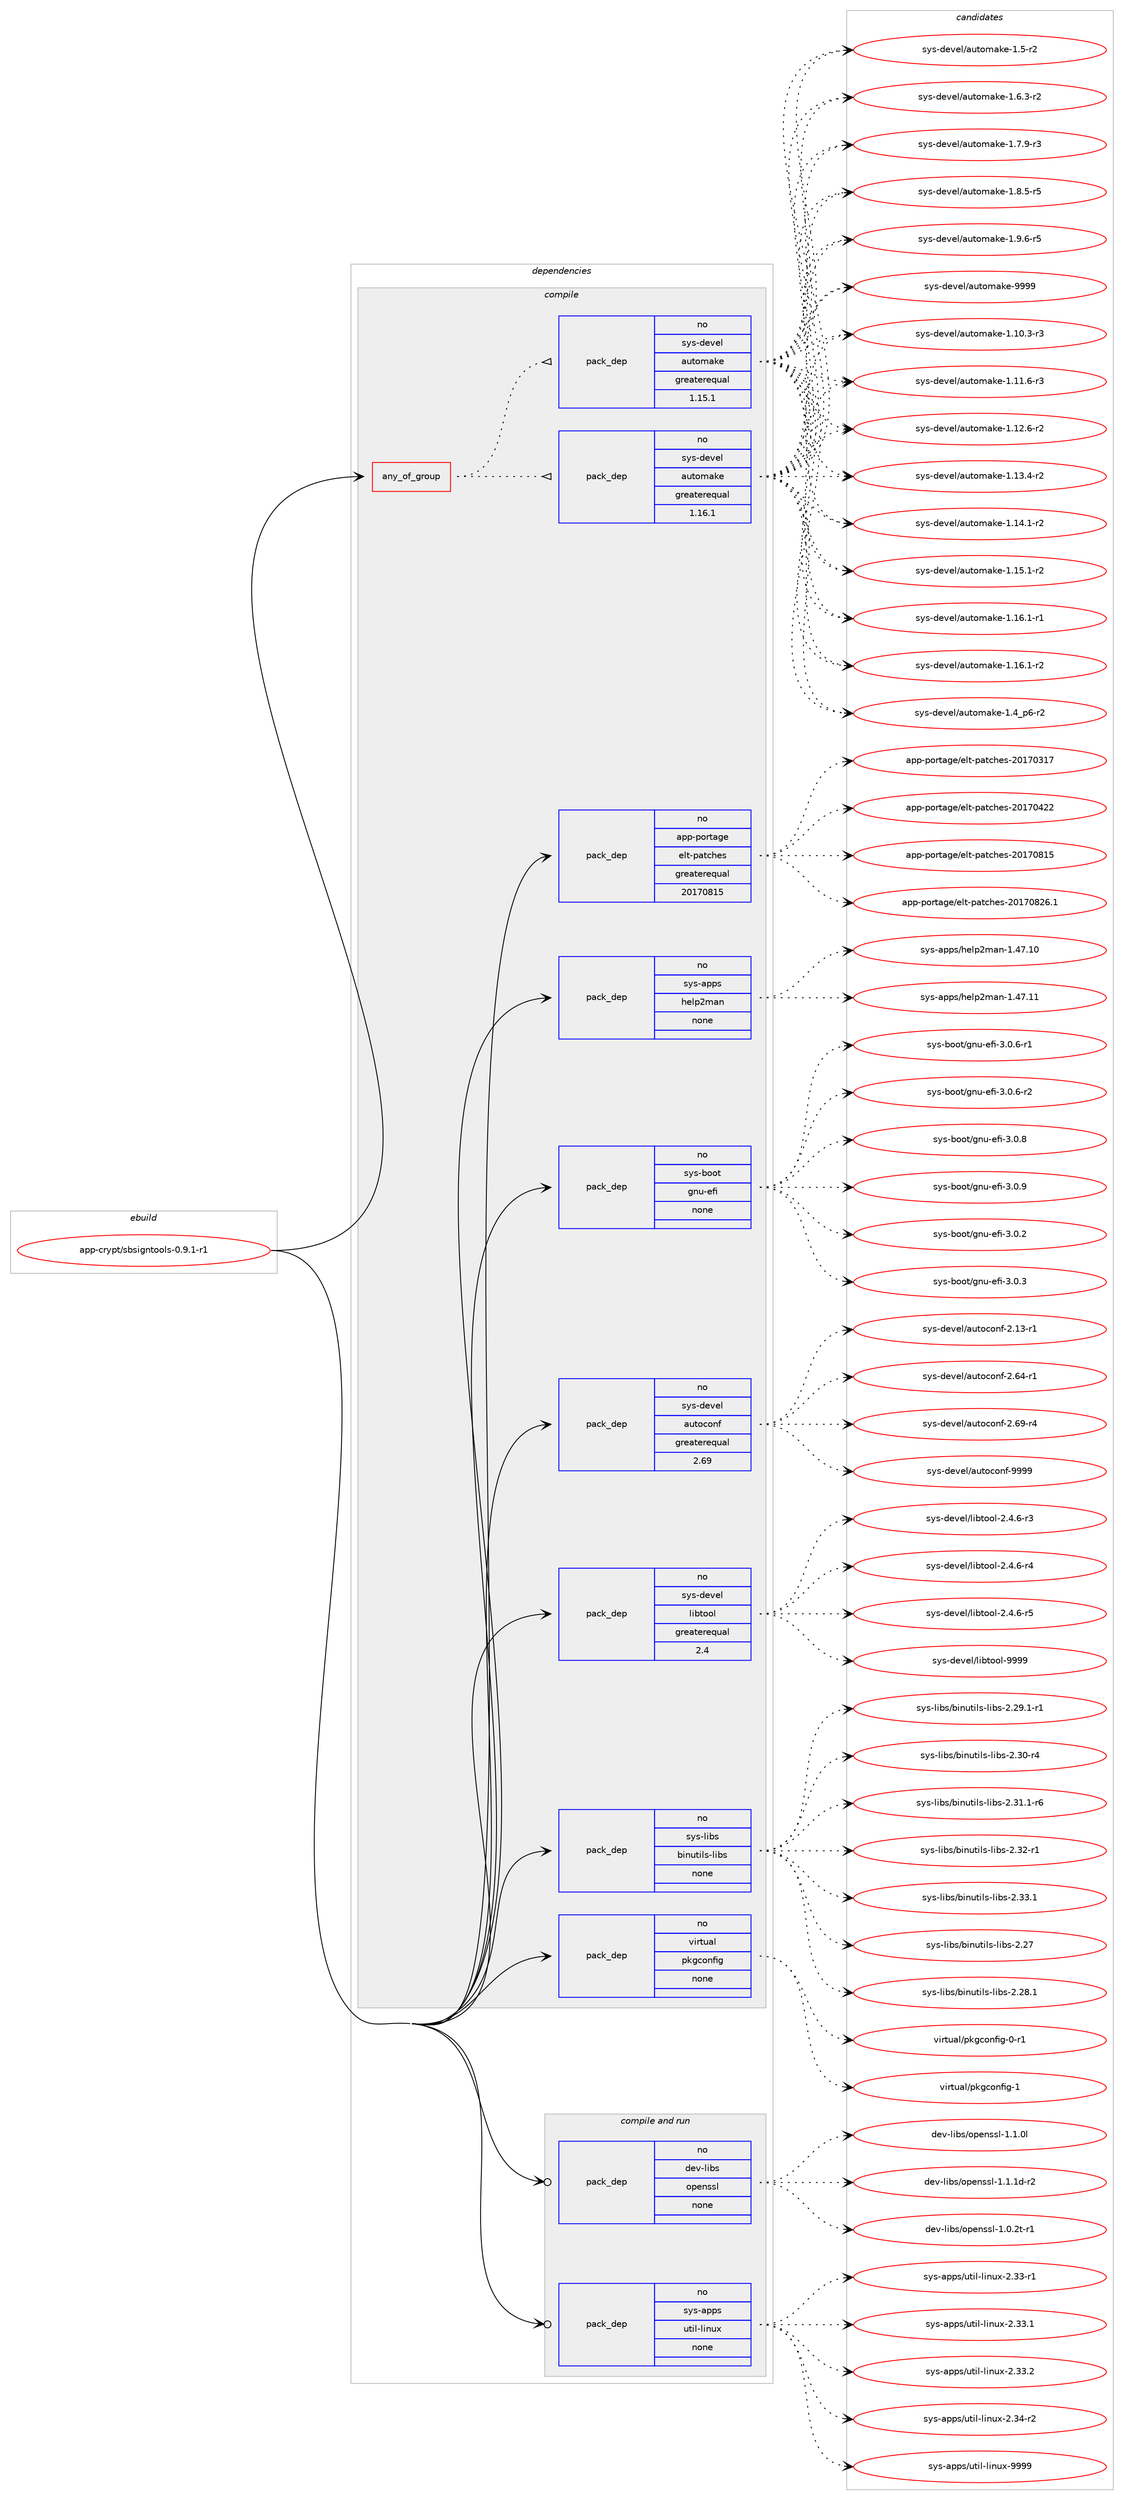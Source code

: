 digraph prolog {

# *************
# Graph options
# *************

newrank=true;
concentrate=true;
compound=true;
graph [rankdir=LR,fontname=Helvetica,fontsize=10,ranksep=1.5];#, ranksep=2.5, nodesep=0.2];
edge  [arrowhead=vee];
node  [fontname=Helvetica,fontsize=10];

# **********
# The ebuild
# **********

subgraph cluster_leftcol {
color=gray;
rank=same;
label=<<i>ebuild</i>>;
id [label="app-crypt/sbsigntools-0.9.1-r1", color=red, width=4, href="../app-crypt/sbsigntools-0.9.1-r1.svg"];
}

# ****************
# The dependencies
# ****************

subgraph cluster_midcol {
color=gray;
label=<<i>dependencies</i>>;
subgraph cluster_compile {
fillcolor="#eeeeee";
style=filled;
label=<<i>compile</i>>;
subgraph any8385 {
dependency477898 [label=<<TABLE BORDER="0" CELLBORDER="1" CELLSPACING="0" CELLPADDING="4"><TR><TD CELLPADDING="10">any_of_group</TD></TR></TABLE>>, shape=none, color=red];subgraph pack355216 {
dependency477899 [label=<<TABLE BORDER="0" CELLBORDER="1" CELLSPACING="0" CELLPADDING="4" WIDTH="220"><TR><TD ROWSPAN="6" CELLPADDING="30">pack_dep</TD></TR><TR><TD WIDTH="110">no</TD></TR><TR><TD>sys-devel</TD></TR><TR><TD>automake</TD></TR><TR><TD>greaterequal</TD></TR><TR><TD>1.16.1</TD></TR></TABLE>>, shape=none, color=blue];
}
dependency477898:e -> dependency477899:w [weight=20,style="dotted",arrowhead="oinv"];
subgraph pack355217 {
dependency477900 [label=<<TABLE BORDER="0" CELLBORDER="1" CELLSPACING="0" CELLPADDING="4" WIDTH="220"><TR><TD ROWSPAN="6" CELLPADDING="30">pack_dep</TD></TR><TR><TD WIDTH="110">no</TD></TR><TR><TD>sys-devel</TD></TR><TR><TD>automake</TD></TR><TR><TD>greaterequal</TD></TR><TR><TD>1.15.1</TD></TR></TABLE>>, shape=none, color=blue];
}
dependency477898:e -> dependency477900:w [weight=20,style="dotted",arrowhead="oinv"];
}
id:e -> dependency477898:w [weight=20,style="solid",arrowhead="vee"];
subgraph pack355218 {
dependency477901 [label=<<TABLE BORDER="0" CELLBORDER="1" CELLSPACING="0" CELLPADDING="4" WIDTH="220"><TR><TD ROWSPAN="6" CELLPADDING="30">pack_dep</TD></TR><TR><TD WIDTH="110">no</TD></TR><TR><TD>app-portage</TD></TR><TR><TD>elt-patches</TD></TR><TR><TD>greaterequal</TD></TR><TR><TD>20170815</TD></TR></TABLE>>, shape=none, color=blue];
}
id:e -> dependency477901:w [weight=20,style="solid",arrowhead="vee"];
subgraph pack355219 {
dependency477902 [label=<<TABLE BORDER="0" CELLBORDER="1" CELLSPACING="0" CELLPADDING="4" WIDTH="220"><TR><TD ROWSPAN="6" CELLPADDING="30">pack_dep</TD></TR><TR><TD WIDTH="110">no</TD></TR><TR><TD>sys-apps</TD></TR><TR><TD>help2man</TD></TR><TR><TD>none</TD></TR><TR><TD></TD></TR></TABLE>>, shape=none, color=blue];
}
id:e -> dependency477902:w [weight=20,style="solid",arrowhead="vee"];
subgraph pack355220 {
dependency477903 [label=<<TABLE BORDER="0" CELLBORDER="1" CELLSPACING="0" CELLPADDING="4" WIDTH="220"><TR><TD ROWSPAN="6" CELLPADDING="30">pack_dep</TD></TR><TR><TD WIDTH="110">no</TD></TR><TR><TD>sys-boot</TD></TR><TR><TD>gnu-efi</TD></TR><TR><TD>none</TD></TR><TR><TD></TD></TR></TABLE>>, shape=none, color=blue];
}
id:e -> dependency477903:w [weight=20,style="solid",arrowhead="vee"];
subgraph pack355221 {
dependency477904 [label=<<TABLE BORDER="0" CELLBORDER="1" CELLSPACING="0" CELLPADDING="4" WIDTH="220"><TR><TD ROWSPAN="6" CELLPADDING="30">pack_dep</TD></TR><TR><TD WIDTH="110">no</TD></TR><TR><TD>sys-devel</TD></TR><TR><TD>autoconf</TD></TR><TR><TD>greaterequal</TD></TR><TR><TD>2.69</TD></TR></TABLE>>, shape=none, color=blue];
}
id:e -> dependency477904:w [weight=20,style="solid",arrowhead="vee"];
subgraph pack355222 {
dependency477905 [label=<<TABLE BORDER="0" CELLBORDER="1" CELLSPACING="0" CELLPADDING="4" WIDTH="220"><TR><TD ROWSPAN="6" CELLPADDING="30">pack_dep</TD></TR><TR><TD WIDTH="110">no</TD></TR><TR><TD>sys-devel</TD></TR><TR><TD>libtool</TD></TR><TR><TD>greaterequal</TD></TR><TR><TD>2.4</TD></TR></TABLE>>, shape=none, color=blue];
}
id:e -> dependency477905:w [weight=20,style="solid",arrowhead="vee"];
subgraph pack355223 {
dependency477906 [label=<<TABLE BORDER="0" CELLBORDER="1" CELLSPACING="0" CELLPADDING="4" WIDTH="220"><TR><TD ROWSPAN="6" CELLPADDING="30">pack_dep</TD></TR><TR><TD WIDTH="110">no</TD></TR><TR><TD>sys-libs</TD></TR><TR><TD>binutils-libs</TD></TR><TR><TD>none</TD></TR><TR><TD></TD></TR></TABLE>>, shape=none, color=blue];
}
id:e -> dependency477906:w [weight=20,style="solid",arrowhead="vee"];
subgraph pack355224 {
dependency477907 [label=<<TABLE BORDER="0" CELLBORDER="1" CELLSPACING="0" CELLPADDING="4" WIDTH="220"><TR><TD ROWSPAN="6" CELLPADDING="30">pack_dep</TD></TR><TR><TD WIDTH="110">no</TD></TR><TR><TD>virtual</TD></TR><TR><TD>pkgconfig</TD></TR><TR><TD>none</TD></TR><TR><TD></TD></TR></TABLE>>, shape=none, color=blue];
}
id:e -> dependency477907:w [weight=20,style="solid",arrowhead="vee"];
}
subgraph cluster_compileandrun {
fillcolor="#eeeeee";
style=filled;
label=<<i>compile and run</i>>;
subgraph pack355225 {
dependency477908 [label=<<TABLE BORDER="0" CELLBORDER="1" CELLSPACING="0" CELLPADDING="4" WIDTH="220"><TR><TD ROWSPAN="6" CELLPADDING="30">pack_dep</TD></TR><TR><TD WIDTH="110">no</TD></TR><TR><TD>dev-libs</TD></TR><TR><TD>openssl</TD></TR><TR><TD>none</TD></TR><TR><TD></TD></TR></TABLE>>, shape=none, color=blue];
}
id:e -> dependency477908:w [weight=20,style="solid",arrowhead="odotvee"];
subgraph pack355226 {
dependency477909 [label=<<TABLE BORDER="0" CELLBORDER="1" CELLSPACING="0" CELLPADDING="4" WIDTH="220"><TR><TD ROWSPAN="6" CELLPADDING="30">pack_dep</TD></TR><TR><TD WIDTH="110">no</TD></TR><TR><TD>sys-apps</TD></TR><TR><TD>util-linux</TD></TR><TR><TD>none</TD></TR><TR><TD></TD></TR></TABLE>>, shape=none, color=blue];
}
id:e -> dependency477909:w [weight=20,style="solid",arrowhead="odotvee"];
}
subgraph cluster_run {
fillcolor="#eeeeee";
style=filled;
label=<<i>run</i>>;
}
}

# **************
# The candidates
# **************

subgraph cluster_choices {
rank=same;
color=gray;
label=<<i>candidates</i>>;

subgraph choice355216 {
color=black;
nodesep=1;
choice11512111545100101118101108479711711611110997107101454946494846514511451 [label="sys-devel/automake-1.10.3-r3", color=red, width=4,href="../sys-devel/automake-1.10.3-r3.svg"];
choice11512111545100101118101108479711711611110997107101454946494946544511451 [label="sys-devel/automake-1.11.6-r3", color=red, width=4,href="../sys-devel/automake-1.11.6-r3.svg"];
choice11512111545100101118101108479711711611110997107101454946495046544511450 [label="sys-devel/automake-1.12.6-r2", color=red, width=4,href="../sys-devel/automake-1.12.6-r2.svg"];
choice11512111545100101118101108479711711611110997107101454946495146524511450 [label="sys-devel/automake-1.13.4-r2", color=red, width=4,href="../sys-devel/automake-1.13.4-r2.svg"];
choice11512111545100101118101108479711711611110997107101454946495246494511450 [label="sys-devel/automake-1.14.1-r2", color=red, width=4,href="../sys-devel/automake-1.14.1-r2.svg"];
choice11512111545100101118101108479711711611110997107101454946495346494511450 [label="sys-devel/automake-1.15.1-r2", color=red, width=4,href="../sys-devel/automake-1.15.1-r2.svg"];
choice11512111545100101118101108479711711611110997107101454946495446494511449 [label="sys-devel/automake-1.16.1-r1", color=red, width=4,href="../sys-devel/automake-1.16.1-r1.svg"];
choice11512111545100101118101108479711711611110997107101454946495446494511450 [label="sys-devel/automake-1.16.1-r2", color=red, width=4,href="../sys-devel/automake-1.16.1-r2.svg"];
choice115121115451001011181011084797117116111109971071014549465295112544511450 [label="sys-devel/automake-1.4_p6-r2", color=red, width=4,href="../sys-devel/automake-1.4_p6-r2.svg"];
choice11512111545100101118101108479711711611110997107101454946534511450 [label="sys-devel/automake-1.5-r2", color=red, width=4,href="../sys-devel/automake-1.5-r2.svg"];
choice115121115451001011181011084797117116111109971071014549465446514511450 [label="sys-devel/automake-1.6.3-r2", color=red, width=4,href="../sys-devel/automake-1.6.3-r2.svg"];
choice115121115451001011181011084797117116111109971071014549465546574511451 [label="sys-devel/automake-1.7.9-r3", color=red, width=4,href="../sys-devel/automake-1.7.9-r3.svg"];
choice115121115451001011181011084797117116111109971071014549465646534511453 [label="sys-devel/automake-1.8.5-r5", color=red, width=4,href="../sys-devel/automake-1.8.5-r5.svg"];
choice115121115451001011181011084797117116111109971071014549465746544511453 [label="sys-devel/automake-1.9.6-r5", color=red, width=4,href="../sys-devel/automake-1.9.6-r5.svg"];
choice115121115451001011181011084797117116111109971071014557575757 [label="sys-devel/automake-9999", color=red, width=4,href="../sys-devel/automake-9999.svg"];
dependency477899:e -> choice11512111545100101118101108479711711611110997107101454946494846514511451:w [style=dotted,weight="100"];
dependency477899:e -> choice11512111545100101118101108479711711611110997107101454946494946544511451:w [style=dotted,weight="100"];
dependency477899:e -> choice11512111545100101118101108479711711611110997107101454946495046544511450:w [style=dotted,weight="100"];
dependency477899:e -> choice11512111545100101118101108479711711611110997107101454946495146524511450:w [style=dotted,weight="100"];
dependency477899:e -> choice11512111545100101118101108479711711611110997107101454946495246494511450:w [style=dotted,weight="100"];
dependency477899:e -> choice11512111545100101118101108479711711611110997107101454946495346494511450:w [style=dotted,weight="100"];
dependency477899:e -> choice11512111545100101118101108479711711611110997107101454946495446494511449:w [style=dotted,weight="100"];
dependency477899:e -> choice11512111545100101118101108479711711611110997107101454946495446494511450:w [style=dotted,weight="100"];
dependency477899:e -> choice115121115451001011181011084797117116111109971071014549465295112544511450:w [style=dotted,weight="100"];
dependency477899:e -> choice11512111545100101118101108479711711611110997107101454946534511450:w [style=dotted,weight="100"];
dependency477899:e -> choice115121115451001011181011084797117116111109971071014549465446514511450:w [style=dotted,weight="100"];
dependency477899:e -> choice115121115451001011181011084797117116111109971071014549465546574511451:w [style=dotted,weight="100"];
dependency477899:e -> choice115121115451001011181011084797117116111109971071014549465646534511453:w [style=dotted,weight="100"];
dependency477899:e -> choice115121115451001011181011084797117116111109971071014549465746544511453:w [style=dotted,weight="100"];
dependency477899:e -> choice115121115451001011181011084797117116111109971071014557575757:w [style=dotted,weight="100"];
}
subgraph choice355217 {
color=black;
nodesep=1;
choice11512111545100101118101108479711711611110997107101454946494846514511451 [label="sys-devel/automake-1.10.3-r3", color=red, width=4,href="../sys-devel/automake-1.10.3-r3.svg"];
choice11512111545100101118101108479711711611110997107101454946494946544511451 [label="sys-devel/automake-1.11.6-r3", color=red, width=4,href="../sys-devel/automake-1.11.6-r3.svg"];
choice11512111545100101118101108479711711611110997107101454946495046544511450 [label="sys-devel/automake-1.12.6-r2", color=red, width=4,href="../sys-devel/automake-1.12.6-r2.svg"];
choice11512111545100101118101108479711711611110997107101454946495146524511450 [label="sys-devel/automake-1.13.4-r2", color=red, width=4,href="../sys-devel/automake-1.13.4-r2.svg"];
choice11512111545100101118101108479711711611110997107101454946495246494511450 [label="sys-devel/automake-1.14.1-r2", color=red, width=4,href="../sys-devel/automake-1.14.1-r2.svg"];
choice11512111545100101118101108479711711611110997107101454946495346494511450 [label="sys-devel/automake-1.15.1-r2", color=red, width=4,href="../sys-devel/automake-1.15.1-r2.svg"];
choice11512111545100101118101108479711711611110997107101454946495446494511449 [label="sys-devel/automake-1.16.1-r1", color=red, width=4,href="../sys-devel/automake-1.16.1-r1.svg"];
choice11512111545100101118101108479711711611110997107101454946495446494511450 [label="sys-devel/automake-1.16.1-r2", color=red, width=4,href="../sys-devel/automake-1.16.1-r2.svg"];
choice115121115451001011181011084797117116111109971071014549465295112544511450 [label="sys-devel/automake-1.4_p6-r2", color=red, width=4,href="../sys-devel/automake-1.4_p6-r2.svg"];
choice11512111545100101118101108479711711611110997107101454946534511450 [label="sys-devel/automake-1.5-r2", color=red, width=4,href="../sys-devel/automake-1.5-r2.svg"];
choice115121115451001011181011084797117116111109971071014549465446514511450 [label="sys-devel/automake-1.6.3-r2", color=red, width=4,href="../sys-devel/automake-1.6.3-r2.svg"];
choice115121115451001011181011084797117116111109971071014549465546574511451 [label="sys-devel/automake-1.7.9-r3", color=red, width=4,href="../sys-devel/automake-1.7.9-r3.svg"];
choice115121115451001011181011084797117116111109971071014549465646534511453 [label="sys-devel/automake-1.8.5-r5", color=red, width=4,href="../sys-devel/automake-1.8.5-r5.svg"];
choice115121115451001011181011084797117116111109971071014549465746544511453 [label="sys-devel/automake-1.9.6-r5", color=red, width=4,href="../sys-devel/automake-1.9.6-r5.svg"];
choice115121115451001011181011084797117116111109971071014557575757 [label="sys-devel/automake-9999", color=red, width=4,href="../sys-devel/automake-9999.svg"];
dependency477900:e -> choice11512111545100101118101108479711711611110997107101454946494846514511451:w [style=dotted,weight="100"];
dependency477900:e -> choice11512111545100101118101108479711711611110997107101454946494946544511451:w [style=dotted,weight="100"];
dependency477900:e -> choice11512111545100101118101108479711711611110997107101454946495046544511450:w [style=dotted,weight="100"];
dependency477900:e -> choice11512111545100101118101108479711711611110997107101454946495146524511450:w [style=dotted,weight="100"];
dependency477900:e -> choice11512111545100101118101108479711711611110997107101454946495246494511450:w [style=dotted,weight="100"];
dependency477900:e -> choice11512111545100101118101108479711711611110997107101454946495346494511450:w [style=dotted,weight="100"];
dependency477900:e -> choice11512111545100101118101108479711711611110997107101454946495446494511449:w [style=dotted,weight="100"];
dependency477900:e -> choice11512111545100101118101108479711711611110997107101454946495446494511450:w [style=dotted,weight="100"];
dependency477900:e -> choice115121115451001011181011084797117116111109971071014549465295112544511450:w [style=dotted,weight="100"];
dependency477900:e -> choice11512111545100101118101108479711711611110997107101454946534511450:w [style=dotted,weight="100"];
dependency477900:e -> choice115121115451001011181011084797117116111109971071014549465446514511450:w [style=dotted,weight="100"];
dependency477900:e -> choice115121115451001011181011084797117116111109971071014549465546574511451:w [style=dotted,weight="100"];
dependency477900:e -> choice115121115451001011181011084797117116111109971071014549465646534511453:w [style=dotted,weight="100"];
dependency477900:e -> choice115121115451001011181011084797117116111109971071014549465746544511453:w [style=dotted,weight="100"];
dependency477900:e -> choice115121115451001011181011084797117116111109971071014557575757:w [style=dotted,weight="100"];
}
subgraph choice355218 {
color=black;
nodesep=1;
choice97112112451121111141169710310147101108116451129711699104101115455048495548514955 [label="app-portage/elt-patches-20170317", color=red, width=4,href="../app-portage/elt-patches-20170317.svg"];
choice97112112451121111141169710310147101108116451129711699104101115455048495548525050 [label="app-portage/elt-patches-20170422", color=red, width=4,href="../app-portage/elt-patches-20170422.svg"];
choice97112112451121111141169710310147101108116451129711699104101115455048495548564953 [label="app-portage/elt-patches-20170815", color=red, width=4,href="../app-portage/elt-patches-20170815.svg"];
choice971121124511211111411697103101471011081164511297116991041011154550484955485650544649 [label="app-portage/elt-patches-20170826.1", color=red, width=4,href="../app-portage/elt-patches-20170826.1.svg"];
dependency477901:e -> choice97112112451121111141169710310147101108116451129711699104101115455048495548514955:w [style=dotted,weight="100"];
dependency477901:e -> choice97112112451121111141169710310147101108116451129711699104101115455048495548525050:w [style=dotted,weight="100"];
dependency477901:e -> choice97112112451121111141169710310147101108116451129711699104101115455048495548564953:w [style=dotted,weight="100"];
dependency477901:e -> choice971121124511211111411697103101471011081164511297116991041011154550484955485650544649:w [style=dotted,weight="100"];
}
subgraph choice355219 {
color=black;
nodesep=1;
choice11512111545971121121154710410110811250109971104549465255464948 [label="sys-apps/help2man-1.47.10", color=red, width=4,href="../sys-apps/help2man-1.47.10.svg"];
choice11512111545971121121154710410110811250109971104549465255464949 [label="sys-apps/help2man-1.47.11", color=red, width=4,href="../sys-apps/help2man-1.47.11.svg"];
dependency477902:e -> choice11512111545971121121154710410110811250109971104549465255464948:w [style=dotted,weight="100"];
dependency477902:e -> choice11512111545971121121154710410110811250109971104549465255464949:w [style=dotted,weight="100"];
}
subgraph choice355220 {
color=black;
nodesep=1;
choice11512111545981111111164710311011745101102105455146484650 [label="sys-boot/gnu-efi-3.0.2", color=red, width=4,href="../sys-boot/gnu-efi-3.0.2.svg"];
choice11512111545981111111164710311011745101102105455146484651 [label="sys-boot/gnu-efi-3.0.3", color=red, width=4,href="../sys-boot/gnu-efi-3.0.3.svg"];
choice115121115459811111111647103110117451011021054551464846544511449 [label="sys-boot/gnu-efi-3.0.6-r1", color=red, width=4,href="../sys-boot/gnu-efi-3.0.6-r1.svg"];
choice115121115459811111111647103110117451011021054551464846544511450 [label="sys-boot/gnu-efi-3.0.6-r2", color=red, width=4,href="../sys-boot/gnu-efi-3.0.6-r2.svg"];
choice11512111545981111111164710311011745101102105455146484656 [label="sys-boot/gnu-efi-3.0.8", color=red, width=4,href="../sys-boot/gnu-efi-3.0.8.svg"];
choice11512111545981111111164710311011745101102105455146484657 [label="sys-boot/gnu-efi-3.0.9", color=red, width=4,href="../sys-boot/gnu-efi-3.0.9.svg"];
dependency477903:e -> choice11512111545981111111164710311011745101102105455146484650:w [style=dotted,weight="100"];
dependency477903:e -> choice11512111545981111111164710311011745101102105455146484651:w [style=dotted,weight="100"];
dependency477903:e -> choice115121115459811111111647103110117451011021054551464846544511449:w [style=dotted,weight="100"];
dependency477903:e -> choice115121115459811111111647103110117451011021054551464846544511450:w [style=dotted,weight="100"];
dependency477903:e -> choice11512111545981111111164710311011745101102105455146484656:w [style=dotted,weight="100"];
dependency477903:e -> choice11512111545981111111164710311011745101102105455146484657:w [style=dotted,weight="100"];
}
subgraph choice355221 {
color=black;
nodesep=1;
choice1151211154510010111810110847971171161119911111010245504649514511449 [label="sys-devel/autoconf-2.13-r1", color=red, width=4,href="../sys-devel/autoconf-2.13-r1.svg"];
choice1151211154510010111810110847971171161119911111010245504654524511449 [label="sys-devel/autoconf-2.64-r1", color=red, width=4,href="../sys-devel/autoconf-2.64-r1.svg"];
choice1151211154510010111810110847971171161119911111010245504654574511452 [label="sys-devel/autoconf-2.69-r4", color=red, width=4,href="../sys-devel/autoconf-2.69-r4.svg"];
choice115121115451001011181011084797117116111991111101024557575757 [label="sys-devel/autoconf-9999", color=red, width=4,href="../sys-devel/autoconf-9999.svg"];
dependency477904:e -> choice1151211154510010111810110847971171161119911111010245504649514511449:w [style=dotted,weight="100"];
dependency477904:e -> choice1151211154510010111810110847971171161119911111010245504654524511449:w [style=dotted,weight="100"];
dependency477904:e -> choice1151211154510010111810110847971171161119911111010245504654574511452:w [style=dotted,weight="100"];
dependency477904:e -> choice115121115451001011181011084797117116111991111101024557575757:w [style=dotted,weight="100"];
}
subgraph choice355222 {
color=black;
nodesep=1;
choice1151211154510010111810110847108105981161111111084550465246544511451 [label="sys-devel/libtool-2.4.6-r3", color=red, width=4,href="../sys-devel/libtool-2.4.6-r3.svg"];
choice1151211154510010111810110847108105981161111111084550465246544511452 [label="sys-devel/libtool-2.4.6-r4", color=red, width=4,href="../sys-devel/libtool-2.4.6-r4.svg"];
choice1151211154510010111810110847108105981161111111084550465246544511453 [label="sys-devel/libtool-2.4.6-r5", color=red, width=4,href="../sys-devel/libtool-2.4.6-r5.svg"];
choice1151211154510010111810110847108105981161111111084557575757 [label="sys-devel/libtool-9999", color=red, width=4,href="../sys-devel/libtool-9999.svg"];
dependency477905:e -> choice1151211154510010111810110847108105981161111111084550465246544511451:w [style=dotted,weight="100"];
dependency477905:e -> choice1151211154510010111810110847108105981161111111084550465246544511452:w [style=dotted,weight="100"];
dependency477905:e -> choice1151211154510010111810110847108105981161111111084550465246544511453:w [style=dotted,weight="100"];
dependency477905:e -> choice1151211154510010111810110847108105981161111111084557575757:w [style=dotted,weight="100"];
}
subgraph choice355223 {
color=black;
nodesep=1;
choice1151211154510810598115479810511011711610510811545108105981154550465055 [label="sys-libs/binutils-libs-2.27", color=red, width=4,href="../sys-libs/binutils-libs-2.27.svg"];
choice11512111545108105981154798105110117116105108115451081059811545504650564649 [label="sys-libs/binutils-libs-2.28.1", color=red, width=4,href="../sys-libs/binutils-libs-2.28.1.svg"];
choice115121115451081059811547981051101171161051081154510810598115455046505746494511449 [label="sys-libs/binutils-libs-2.29.1-r1", color=red, width=4,href="../sys-libs/binutils-libs-2.29.1-r1.svg"];
choice11512111545108105981154798105110117116105108115451081059811545504651484511452 [label="sys-libs/binutils-libs-2.30-r4", color=red, width=4,href="../sys-libs/binutils-libs-2.30-r4.svg"];
choice115121115451081059811547981051101171161051081154510810598115455046514946494511454 [label="sys-libs/binutils-libs-2.31.1-r6", color=red, width=4,href="../sys-libs/binutils-libs-2.31.1-r6.svg"];
choice11512111545108105981154798105110117116105108115451081059811545504651504511449 [label="sys-libs/binutils-libs-2.32-r1", color=red, width=4,href="../sys-libs/binutils-libs-2.32-r1.svg"];
choice11512111545108105981154798105110117116105108115451081059811545504651514649 [label="sys-libs/binutils-libs-2.33.1", color=red, width=4,href="../sys-libs/binutils-libs-2.33.1.svg"];
dependency477906:e -> choice1151211154510810598115479810511011711610510811545108105981154550465055:w [style=dotted,weight="100"];
dependency477906:e -> choice11512111545108105981154798105110117116105108115451081059811545504650564649:w [style=dotted,weight="100"];
dependency477906:e -> choice115121115451081059811547981051101171161051081154510810598115455046505746494511449:w [style=dotted,weight="100"];
dependency477906:e -> choice11512111545108105981154798105110117116105108115451081059811545504651484511452:w [style=dotted,weight="100"];
dependency477906:e -> choice115121115451081059811547981051101171161051081154510810598115455046514946494511454:w [style=dotted,weight="100"];
dependency477906:e -> choice11512111545108105981154798105110117116105108115451081059811545504651504511449:w [style=dotted,weight="100"];
dependency477906:e -> choice11512111545108105981154798105110117116105108115451081059811545504651514649:w [style=dotted,weight="100"];
}
subgraph choice355224 {
color=black;
nodesep=1;
choice11810511411611797108471121071039911111010210510345484511449 [label="virtual/pkgconfig-0-r1", color=red, width=4,href="../virtual/pkgconfig-0-r1.svg"];
choice1181051141161179710847112107103991111101021051034549 [label="virtual/pkgconfig-1", color=red, width=4,href="../virtual/pkgconfig-1.svg"];
dependency477907:e -> choice11810511411611797108471121071039911111010210510345484511449:w [style=dotted,weight="100"];
dependency477907:e -> choice1181051141161179710847112107103991111101021051034549:w [style=dotted,weight="100"];
}
subgraph choice355225 {
color=black;
nodesep=1;
choice1001011184510810598115471111121011101151151084549464846501164511449 [label="dev-libs/openssl-1.0.2t-r1", color=red, width=4,href="../dev-libs/openssl-1.0.2t-r1.svg"];
choice100101118451081059811547111112101110115115108454946494648108 [label="dev-libs/openssl-1.1.0l", color=red, width=4,href="../dev-libs/openssl-1.1.0l.svg"];
choice1001011184510810598115471111121011101151151084549464946491004511450 [label="dev-libs/openssl-1.1.1d-r2", color=red, width=4,href="../dev-libs/openssl-1.1.1d-r2.svg"];
dependency477908:e -> choice1001011184510810598115471111121011101151151084549464846501164511449:w [style=dotted,weight="100"];
dependency477908:e -> choice100101118451081059811547111112101110115115108454946494648108:w [style=dotted,weight="100"];
dependency477908:e -> choice1001011184510810598115471111121011101151151084549464946491004511450:w [style=dotted,weight="100"];
}
subgraph choice355226 {
color=black;
nodesep=1;
choice1151211154597112112115471171161051084510810511011712045504651514511449 [label="sys-apps/util-linux-2.33-r1", color=red, width=4,href="../sys-apps/util-linux-2.33-r1.svg"];
choice1151211154597112112115471171161051084510810511011712045504651514649 [label="sys-apps/util-linux-2.33.1", color=red, width=4,href="../sys-apps/util-linux-2.33.1.svg"];
choice1151211154597112112115471171161051084510810511011712045504651514650 [label="sys-apps/util-linux-2.33.2", color=red, width=4,href="../sys-apps/util-linux-2.33.2.svg"];
choice1151211154597112112115471171161051084510810511011712045504651524511450 [label="sys-apps/util-linux-2.34-r2", color=red, width=4,href="../sys-apps/util-linux-2.34-r2.svg"];
choice115121115459711211211547117116105108451081051101171204557575757 [label="sys-apps/util-linux-9999", color=red, width=4,href="../sys-apps/util-linux-9999.svg"];
dependency477909:e -> choice1151211154597112112115471171161051084510810511011712045504651514511449:w [style=dotted,weight="100"];
dependency477909:e -> choice1151211154597112112115471171161051084510810511011712045504651514649:w [style=dotted,weight="100"];
dependency477909:e -> choice1151211154597112112115471171161051084510810511011712045504651514650:w [style=dotted,weight="100"];
dependency477909:e -> choice1151211154597112112115471171161051084510810511011712045504651524511450:w [style=dotted,weight="100"];
dependency477909:e -> choice115121115459711211211547117116105108451081051101171204557575757:w [style=dotted,weight="100"];
}
}

}
